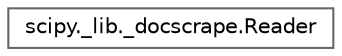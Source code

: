 digraph "Graphical Class Hierarchy"
{
 // LATEX_PDF_SIZE
  bgcolor="transparent";
  edge [fontname=Helvetica,fontsize=10,labelfontname=Helvetica,labelfontsize=10];
  node [fontname=Helvetica,fontsize=10,shape=box,height=0.2,width=0.4];
  rankdir="LR";
  Node0 [id="Node000000",label="scipy._lib._docscrape.Reader",height=0.2,width=0.4,color="grey40", fillcolor="white", style="filled",URL="$d3/da1/classscipy_1_1__lib_1_1__docscrape_1_1Reader.html",tooltip=" "];
}
